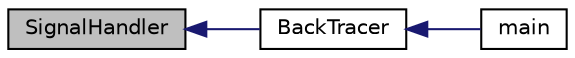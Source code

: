 digraph G
{
  edge [fontname="Helvetica",fontsize="10",labelfontname="Helvetica",labelfontsize="10"];
  node [fontname="Helvetica",fontsize="10",shape=record];
  rankdir="LR";
  Node1 [label="SignalHandler",height=0.2,width=0.4,color="black", fillcolor="grey75", style="filled" fontcolor="black"];
  Node1 -> Node2 [dir="back",color="midnightblue",fontsize="10",style="solid",fontname="Helvetica"];
  Node2 [label="BackTracer",height=0.2,width=0.4,color="black", fillcolor="white", style="filled",URL="$d1/d2e/backtracer_8h.html#a33f0abba1d000612bdf2bb08ab1b7a3a"];
  Node2 -> Node3 [dir="back",color="midnightblue",fontsize="10",style="solid",fontname="Helvetica"];
  Node3 [label="main",height=0.2,width=0.4,color="black", fillcolor="white", style="filled",URL="$df/d0a/main_8cpp.html#a0ddf1224851353fc92bfbff6f499fa97"];
}
